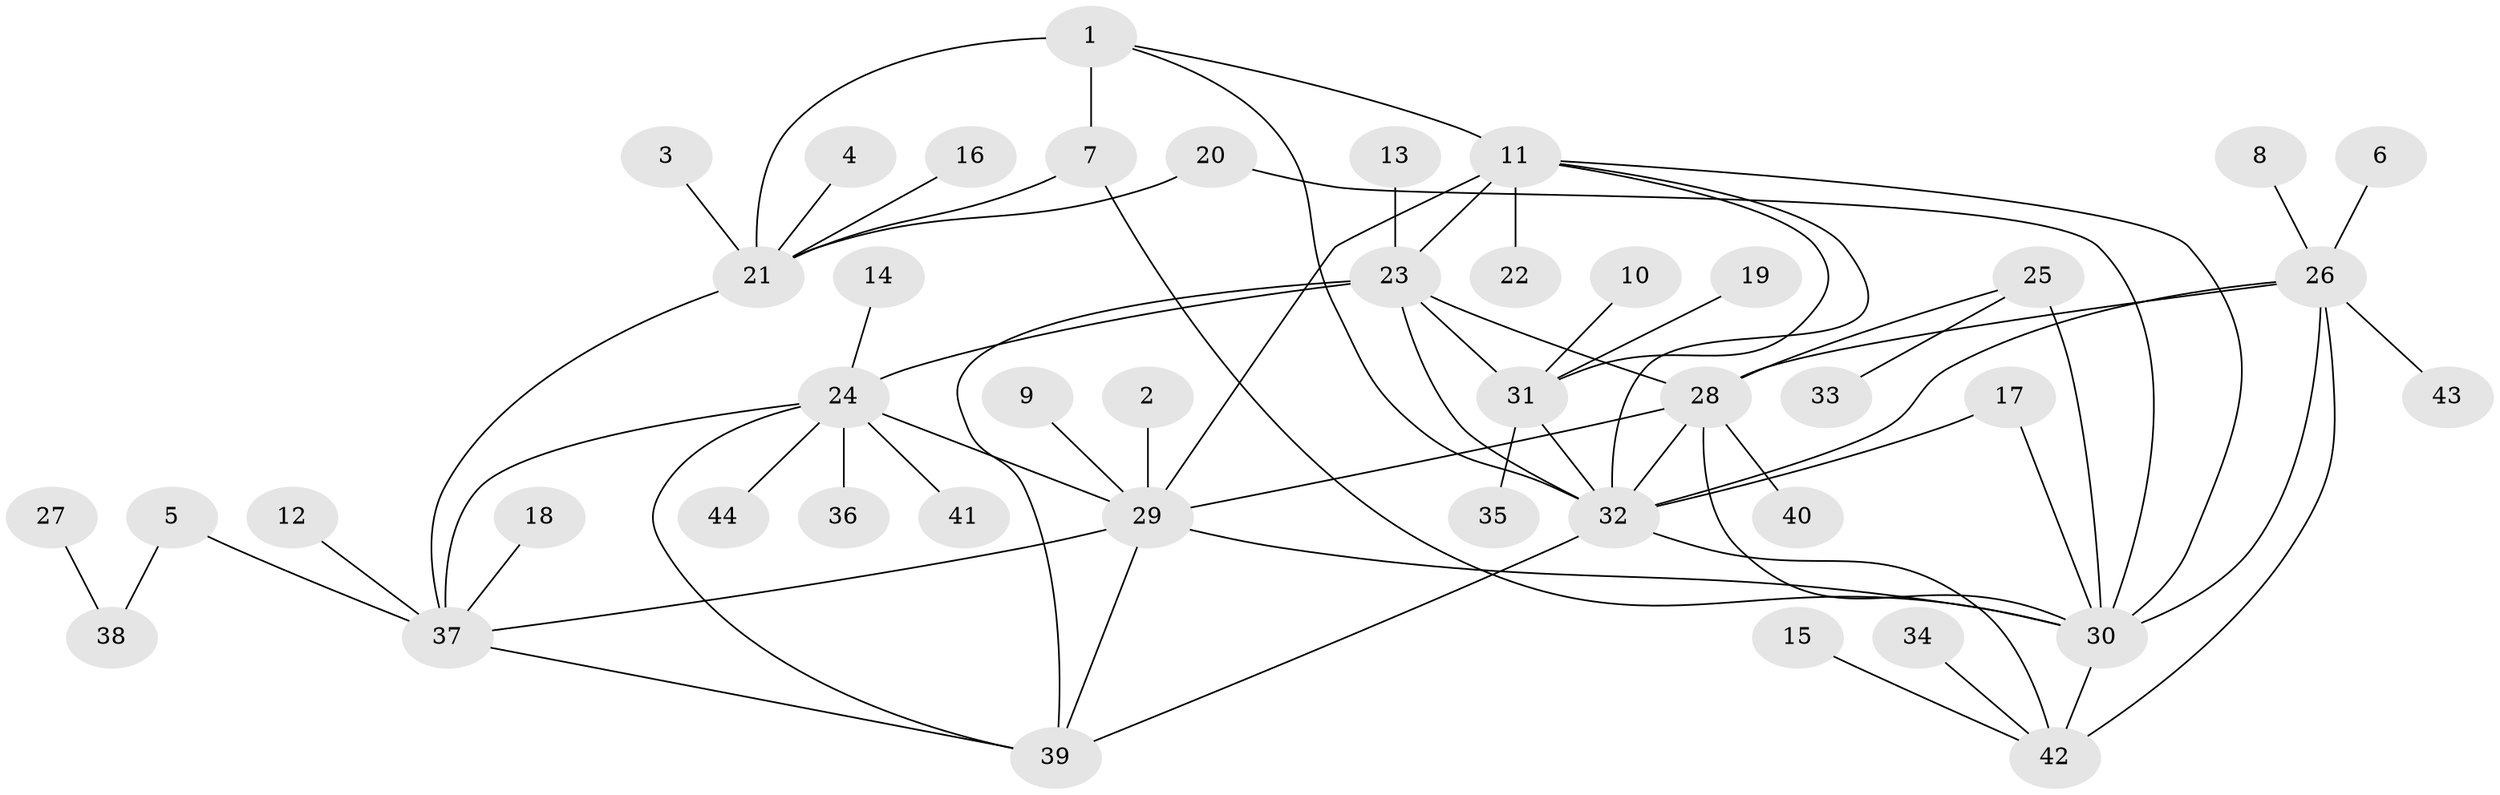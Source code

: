 // original degree distribution, {5: 0.034482758620689655, 9: 0.06896551724137931, 6: 0.05747126436781609, 4: 0.022988505747126436, 8: 0.011494252873563218, 7: 0.04597701149425287, 1: 0.4827586206896552, 3: 0.05747126436781609, 2: 0.21839080459770116}
// Generated by graph-tools (version 1.1) at 2025/26/03/09/25 03:26:41]
// undirected, 44 vertices, 67 edges
graph export_dot {
graph [start="1"]
  node [color=gray90,style=filled];
  1;
  2;
  3;
  4;
  5;
  6;
  7;
  8;
  9;
  10;
  11;
  12;
  13;
  14;
  15;
  16;
  17;
  18;
  19;
  20;
  21;
  22;
  23;
  24;
  25;
  26;
  27;
  28;
  29;
  30;
  31;
  32;
  33;
  34;
  35;
  36;
  37;
  38;
  39;
  40;
  41;
  42;
  43;
  44;
  1 -- 7 [weight=2.0];
  1 -- 11 [weight=1.0];
  1 -- 21 [weight=2.0];
  1 -- 32 [weight=1.0];
  2 -- 29 [weight=1.0];
  3 -- 21 [weight=1.0];
  4 -- 21 [weight=1.0];
  5 -- 37 [weight=1.0];
  5 -- 38 [weight=1.0];
  6 -- 26 [weight=1.0];
  7 -- 21 [weight=1.0];
  7 -- 30 [weight=1.0];
  8 -- 26 [weight=1.0];
  9 -- 29 [weight=1.0];
  10 -- 31 [weight=1.0];
  11 -- 22 [weight=1.0];
  11 -- 23 [weight=1.0];
  11 -- 29 [weight=1.0];
  11 -- 30 [weight=1.0];
  11 -- 31 [weight=1.0];
  11 -- 32 [weight=1.0];
  12 -- 37 [weight=1.0];
  13 -- 23 [weight=2.0];
  14 -- 24 [weight=1.0];
  15 -- 42 [weight=1.0];
  16 -- 21 [weight=1.0];
  17 -- 30 [weight=1.0];
  17 -- 32 [weight=1.0];
  18 -- 37 [weight=1.0];
  19 -- 31 [weight=1.0];
  20 -- 21 [weight=1.0];
  20 -- 30 [weight=1.0];
  21 -- 37 [weight=1.0];
  23 -- 24 [weight=1.0];
  23 -- 28 [weight=1.0];
  23 -- 31 [weight=1.0];
  23 -- 32 [weight=1.0];
  23 -- 39 [weight=1.0];
  24 -- 29 [weight=1.0];
  24 -- 36 [weight=1.0];
  24 -- 37 [weight=1.0];
  24 -- 39 [weight=1.0];
  24 -- 41 [weight=1.0];
  24 -- 44 [weight=1.0];
  25 -- 28 [weight=1.0];
  25 -- 30 [weight=2.0];
  25 -- 33 [weight=1.0];
  26 -- 28 [weight=1.0];
  26 -- 30 [weight=1.0];
  26 -- 32 [weight=2.0];
  26 -- 42 [weight=2.0];
  26 -- 43 [weight=1.0];
  27 -- 38 [weight=1.0];
  28 -- 29 [weight=1.0];
  28 -- 30 [weight=2.0];
  28 -- 32 [weight=1.0];
  28 -- 40 [weight=1.0];
  29 -- 30 [weight=1.0];
  29 -- 37 [weight=1.0];
  29 -- 39 [weight=1.0];
  30 -- 42 [weight=1.0];
  31 -- 32 [weight=3.0];
  31 -- 35 [weight=1.0];
  32 -- 39 [weight=1.0];
  32 -- 42 [weight=1.0];
  34 -- 42 [weight=1.0];
  37 -- 39 [weight=1.0];
}
